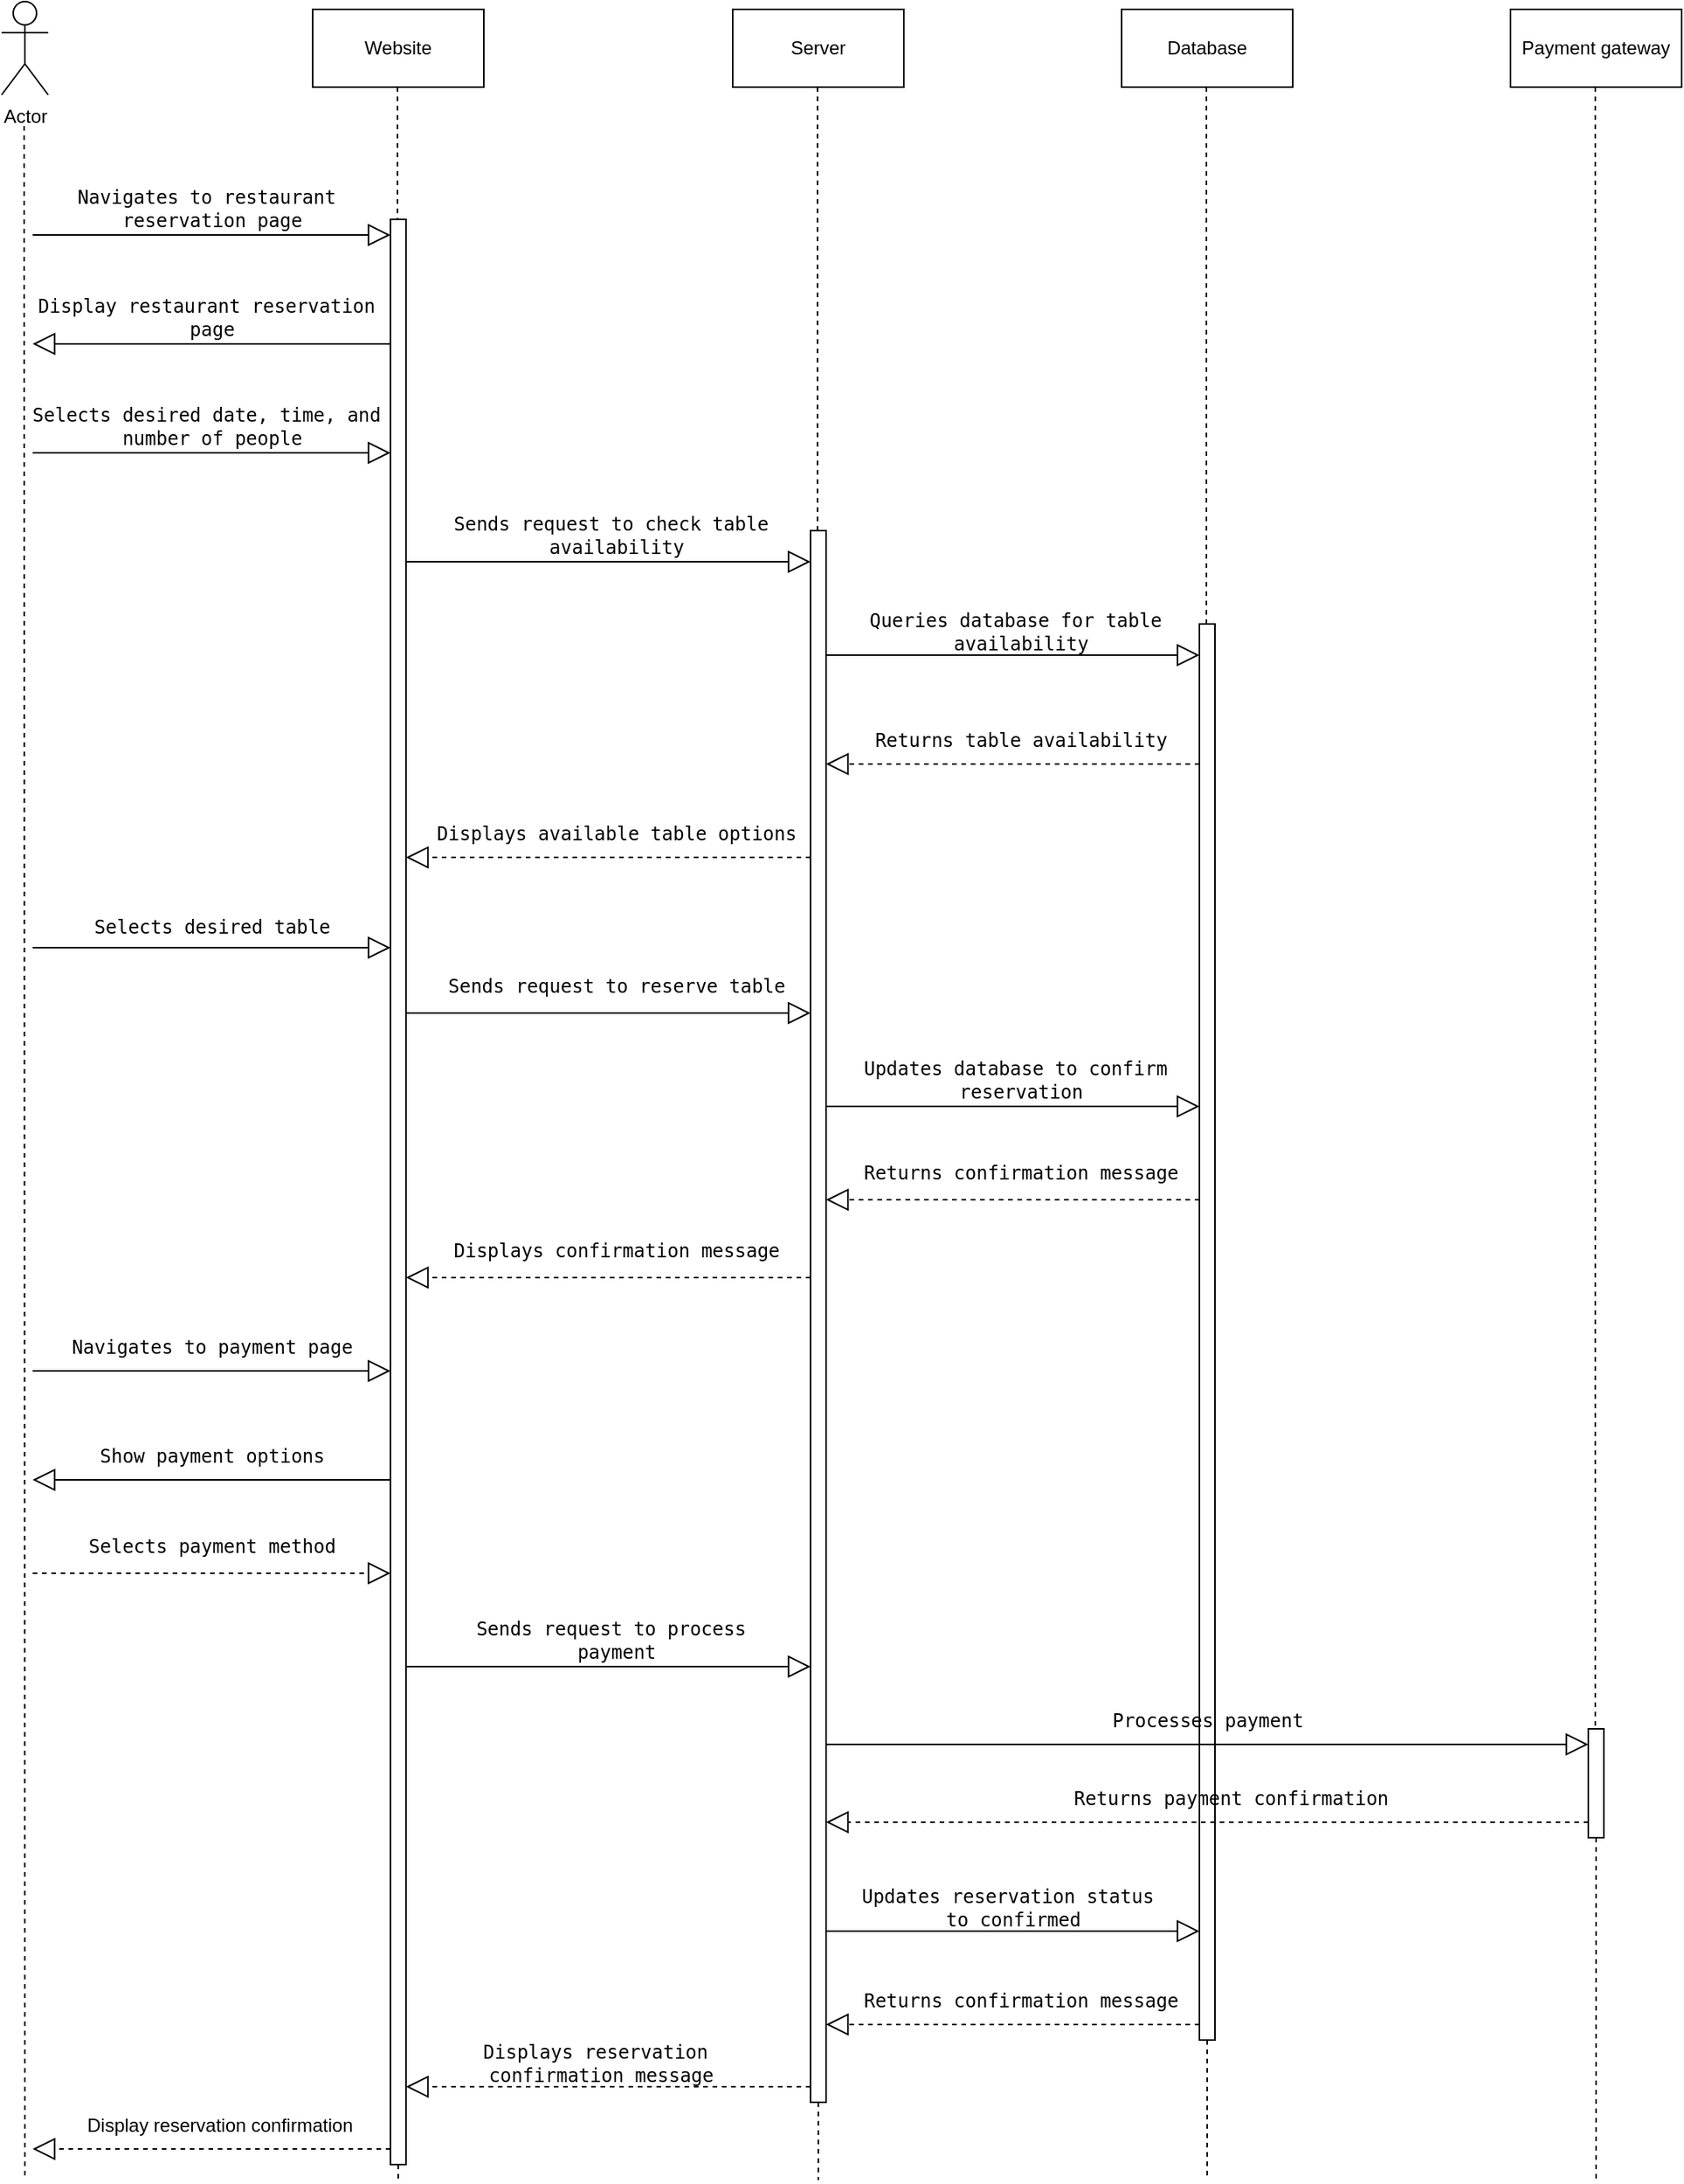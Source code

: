 <mxfile version="21.3.2" type="github">
  <diagram name="Page-1" id="-goPwTN756h73ukjILad">
    <mxGraphModel dx="954" dy="556" grid="1" gridSize="10" guides="1" tooltips="1" connect="1" arrows="1" fold="1" page="1" pageScale="1" pageWidth="1100" pageHeight="1700" math="0" shadow="0">
      <root>
        <mxCell id="0" />
        <mxCell id="1" parent="0" />
        <mxCell id="dRdP0X9jwfSAjt9PnGBZ-1" value="Actor" style="shape=umlActor;verticalLabelPosition=bottom;verticalAlign=top;html=1;outlineConnect=0;" parent="1" vertex="1">
          <mxGeometry x="90" y="40" width="30" height="60" as="geometry" />
        </mxCell>
        <mxCell id="dRdP0X9jwfSAjt9PnGBZ-2" value="Server" style="html=1;whiteSpace=wrap;" parent="1" vertex="1">
          <mxGeometry x="560" y="45" width="110" height="50" as="geometry" />
        </mxCell>
        <mxCell id="dRdP0X9jwfSAjt9PnGBZ-3" value="Website" style="html=1;whiteSpace=wrap;" parent="1" vertex="1">
          <mxGeometry x="290" y="45" width="110" height="50" as="geometry" />
        </mxCell>
        <mxCell id="dRdP0X9jwfSAjt9PnGBZ-4" value="" style="endArrow=none;dashed=1;endFill=0;endSize=12;html=1;rounded=0;" parent="1" edge="1">
          <mxGeometry width="160" relative="1" as="geometry">
            <mxPoint x="104.5" y="120" as="sourcePoint" />
            <mxPoint x="105" y="1440" as="targetPoint" />
          </mxGeometry>
        </mxCell>
        <mxCell id="dRdP0X9jwfSAjt9PnGBZ-5" value="" style="endArrow=none;dashed=1;endFill=0;endSize=12;html=1;rounded=0;" parent="1" source="dRdP0X9jwfSAjt9PnGBZ-55" edge="1">
          <mxGeometry width="160" relative="1" as="geometry">
            <mxPoint x="344.5" y="95" as="sourcePoint" />
            <mxPoint x="345" y="1440" as="targetPoint" />
          </mxGeometry>
        </mxCell>
        <mxCell id="dRdP0X9jwfSAjt9PnGBZ-7" value="" style="endArrow=none;dashed=1;endFill=0;endSize=12;html=1;rounded=0;" parent="1" source="dRdP0X9jwfSAjt9PnGBZ-57" edge="1">
          <mxGeometry width="160" relative="1" as="geometry">
            <mxPoint x="614.5" y="95" as="sourcePoint" />
            <mxPoint x="615" y="1440" as="targetPoint" />
          </mxGeometry>
        </mxCell>
        <mxCell id="dRdP0X9jwfSAjt9PnGBZ-8" value="Database" style="html=1;whiteSpace=wrap;" parent="1" vertex="1">
          <mxGeometry x="810" y="45" width="110" height="50" as="geometry" />
        </mxCell>
        <mxCell id="dRdP0X9jwfSAjt9PnGBZ-9" value="Payment gateway" style="html=1;whiteSpace=wrap;" parent="1" vertex="1">
          <mxGeometry x="1060" y="45" width="110" height="50" as="geometry" />
        </mxCell>
        <mxCell id="dRdP0X9jwfSAjt9PnGBZ-10" value="" style="endArrow=none;dashed=1;endFill=0;endSize=12;html=1;rounded=0;" parent="1" source="dRdP0X9jwfSAjt9PnGBZ-59" edge="1">
          <mxGeometry width="160" relative="1" as="geometry">
            <mxPoint x="864.5" y="95" as="sourcePoint" />
            <mxPoint x="865" y="1440" as="targetPoint" />
          </mxGeometry>
        </mxCell>
        <mxCell id="dRdP0X9jwfSAjt9PnGBZ-11" value="" style="endArrow=none;dashed=1;endFill=0;endSize=12;html=1;rounded=0;" parent="1" source="dRdP0X9jwfSAjt9PnGBZ-61" edge="1">
          <mxGeometry width="160" relative="1" as="geometry">
            <mxPoint x="1114.5" y="95" as="sourcePoint" />
            <mxPoint x="1115" y="1440" as="targetPoint" />
          </mxGeometry>
        </mxCell>
        <mxCell id="dRdP0X9jwfSAjt9PnGBZ-12" value="&lt;pre&gt;&lt;code class=&quot;!whitespace-pre hljs language-rust&quot;&gt;Navigates to restaurant &lt;br&gt;reservation page&lt;/code&gt;&lt;/pre&gt;" style="text;html=1;align=center;verticalAlign=middle;resizable=0;points=[];autosize=1;strokeColor=none;fillColor=none;" parent="1" vertex="1">
          <mxGeometry x="130" y="138" width="190" height="70" as="geometry" />
        </mxCell>
        <mxCell id="dRdP0X9jwfSAjt9PnGBZ-13" value="&lt;pre&gt;&lt;code class=&quot;!whitespace-pre hljs language-rust&quot;&gt;Display restaurant reservation &lt;br&gt;page&lt;/code&gt;&lt;/pre&gt;" style="text;html=1;align=center;verticalAlign=middle;resizable=0;points=[];autosize=1;strokeColor=none;fillColor=none;" parent="1" vertex="1">
          <mxGeometry x="105" y="208" width="240" height="70" as="geometry" />
        </mxCell>
        <mxCell id="dRdP0X9jwfSAjt9PnGBZ-14" value="&lt;pre&gt;&lt;code class=&quot;!whitespace-pre hljs language-rust&quot;&gt;Selects desired date, time, and &lt;br&gt;number of people&lt;/code&gt;&lt;/pre&gt;" style="text;html=1;align=center;verticalAlign=middle;resizable=0;points=[];autosize=1;strokeColor=none;fillColor=none;" parent="1" vertex="1">
          <mxGeometry x="100" y="278" width="250" height="70" as="geometry" />
        </mxCell>
        <mxCell id="dRdP0X9jwfSAjt9PnGBZ-15" value="&lt;pre&gt;&lt;code class=&quot;!whitespace-pre hljs language-rust&quot;&gt;Sends request to check table &lt;br&gt;availability&lt;/code&gt;&lt;/pre&gt;" style="text;html=1;align=center;verticalAlign=middle;resizable=0;points=[];autosize=1;strokeColor=none;fillColor=none;" parent="1" vertex="1">
          <mxGeometry x="370" y="348" width="230" height="70" as="geometry" />
        </mxCell>
        <mxCell id="dRdP0X9jwfSAjt9PnGBZ-16" value="&lt;pre&gt;&lt;code class=&quot;!whitespace-pre hljs language-rust&quot;&gt;Queries database for &lt;span class=&quot;hljs-title class_&quot;&gt;table&lt;/span&gt; &lt;br&gt;availability&lt;/code&gt;&lt;/pre&gt;" style="text;html=1;align=center;verticalAlign=middle;resizable=0;points=[];autosize=1;strokeColor=none;fillColor=none;" parent="1" vertex="1">
          <mxGeometry x="640" y="410" width="210" height="70" as="geometry" />
        </mxCell>
        <mxCell id="dRdP0X9jwfSAjt9PnGBZ-17" value="&lt;pre&gt;&lt;code class=&quot;!whitespace-pre hljs language-rust&quot;&gt;Returns table availability&lt;/code&gt;&lt;/pre&gt;" style="text;html=1;align=center;verticalAlign=middle;resizable=0;points=[];autosize=1;strokeColor=none;fillColor=none;" parent="1" vertex="1">
          <mxGeometry x="640" y="490" width="210" height="50" as="geometry" />
        </mxCell>
        <mxCell id="dRdP0X9jwfSAjt9PnGBZ-18" value="&lt;pre&gt;&lt;code class=&quot;!whitespace-pre hljs language-rust&quot;&gt;Displays available table options&lt;/code&gt;&lt;/pre&gt;" style="text;html=1;align=center;verticalAlign=middle;resizable=0;points=[];autosize=1;strokeColor=none;fillColor=none;" parent="1" vertex="1">
          <mxGeometry x="360" y="550" width="250" height="50" as="geometry" />
        </mxCell>
        <mxCell id="dRdP0X9jwfSAjt9PnGBZ-19" value="&lt;pre&gt;&lt;code class=&quot;!whitespace-pre hljs language-rust&quot;&gt;Selects desired table&lt;/code&gt;&lt;/pre&gt;" style="text;html=1;align=center;verticalAlign=middle;resizable=0;points=[];autosize=1;strokeColor=none;fillColor=none;" parent="1" vertex="1">
          <mxGeometry x="140" y="610" width="170" height="50" as="geometry" />
        </mxCell>
        <mxCell id="dRdP0X9jwfSAjt9PnGBZ-20" value="&lt;pre&gt;&lt;code class=&quot;!whitespace-pre hljs language-rust&quot;&gt;Sends request to reserve table&lt;/code&gt;&lt;/pre&gt;" style="text;html=1;align=center;verticalAlign=middle;resizable=0;points=[];autosize=1;strokeColor=none;fillColor=none;" parent="1" vertex="1">
          <mxGeometry x="370" y="648" width="230" height="50" as="geometry" />
        </mxCell>
        <mxCell id="dRdP0X9jwfSAjt9PnGBZ-21" value="&lt;pre&gt;&lt;code class=&quot;!whitespace-pre hljs language-rust&quot;&gt;Updates database to confirm &lt;br&gt;reservation&lt;/code&gt;&lt;/pre&gt;" style="text;html=1;align=center;verticalAlign=middle;resizable=0;points=[];autosize=1;strokeColor=none;fillColor=none;" parent="1" vertex="1">
          <mxGeometry x="635" y="698" width="220" height="70" as="geometry" />
        </mxCell>
        <mxCell id="dRdP0X9jwfSAjt9PnGBZ-22" value="&lt;pre&gt;&lt;code class=&quot;!whitespace-pre hljs language-rust&quot;&gt;Returns confirmation message&lt;/code&gt;&lt;/pre&gt;" style="text;html=1;align=center;verticalAlign=middle;resizable=0;points=[];autosize=1;strokeColor=none;fillColor=none;" parent="1" vertex="1">
          <mxGeometry x="635" y="768" width="220" height="50" as="geometry" />
        </mxCell>
        <mxCell id="dRdP0X9jwfSAjt9PnGBZ-23" value="&lt;pre&gt;&lt;code class=&quot;!whitespace-pre hljs language-rust&quot;&gt;Displays confirmation message&lt;/code&gt;&lt;/pre&gt;" style="text;html=1;align=center;verticalAlign=middle;resizable=0;points=[];autosize=1;strokeColor=none;fillColor=none;" parent="1" vertex="1">
          <mxGeometry x="370" y="818" width="230" height="50" as="geometry" />
        </mxCell>
        <mxCell id="dRdP0X9jwfSAjt9PnGBZ-24" value="&lt;pre&gt;&lt;code class=&quot;!whitespace-pre hljs language-rust&quot;&gt;Navigates to payment page&lt;/code&gt;&lt;/pre&gt;" style="text;html=1;align=center;verticalAlign=middle;resizable=0;points=[];autosize=1;strokeColor=none;fillColor=none;" parent="1" vertex="1">
          <mxGeometry x="125" y="880" width="200" height="50" as="geometry" />
        </mxCell>
        <mxCell id="dRdP0X9jwfSAjt9PnGBZ-25" value="&lt;pre&gt;&lt;code class=&quot;!whitespace-pre hljs language-rust&quot;&gt;Show payment options&lt;/code&gt;&lt;/pre&gt;" style="text;html=1;align=center;verticalAlign=middle;resizable=0;points=[];autosize=1;strokeColor=none;fillColor=none;" parent="1" vertex="1">
          <mxGeometry x="145" y="950" width="160" height="50" as="geometry" />
        </mxCell>
        <mxCell id="dRdP0X9jwfSAjt9PnGBZ-26" value="&lt;pre&gt;&lt;code class=&quot;!whitespace-pre hljs language-rust&quot;&gt;Selects payment method&lt;/code&gt;&lt;/pre&gt;" style="text;html=1;align=center;verticalAlign=middle;resizable=0;points=[];autosize=1;strokeColor=none;fillColor=none;" parent="1" vertex="1">
          <mxGeometry x="135" y="1008" width="180" height="50" as="geometry" />
        </mxCell>
        <mxCell id="dRdP0X9jwfSAjt9PnGBZ-27" value="&lt;pre&gt;&lt;code class=&quot;!whitespace-pre hljs language-rust&quot;&gt;Sends request to process &lt;br&gt;payment&lt;/code&gt;&lt;/pre&gt;" style="text;html=1;align=center;verticalAlign=middle;resizable=0;points=[];autosize=1;strokeColor=none;fillColor=none;" parent="1" vertex="1">
          <mxGeometry x="385" y="1058" width="200" height="70" as="geometry" />
        </mxCell>
        <mxCell id="dRdP0X9jwfSAjt9PnGBZ-30" value="&lt;pre&gt;&lt;code class=&quot;!whitespace-pre hljs language-rust&quot;&gt;Updates reservation status &lt;br&gt;to confirmed&lt;/code&gt;&lt;/pre&gt;" style="text;html=1;align=center;verticalAlign=middle;resizable=0;points=[];autosize=1;strokeColor=none;fillColor=none;" parent="1" vertex="1">
          <mxGeometry x="635" y="1230" width="210" height="70" as="geometry" />
        </mxCell>
        <mxCell id="dRdP0X9jwfSAjt9PnGBZ-31" value="&lt;pre&gt;&lt;code class=&quot;!whitespace-pre hljs language-rust&quot;&gt;Returns confirmation message&lt;/code&gt;&lt;/pre&gt;" style="text;html=1;align=center;verticalAlign=middle;resizable=0;points=[];autosize=1;strokeColor=none;fillColor=none;" parent="1" vertex="1">
          <mxGeometry x="635" y="1300" width="220" height="50" as="geometry" />
        </mxCell>
        <mxCell id="dRdP0X9jwfSAjt9PnGBZ-32" value="&lt;pre&gt;&lt;code class=&quot;!whitespace-pre hljs language-rust&quot;&gt;Displays reservation &lt;br&gt;confirmation message&lt;/code&gt;&lt;/pre&gt;" style="text;html=1;align=center;verticalAlign=middle;resizable=0;points=[];autosize=1;strokeColor=none;fillColor=none;" parent="1" vertex="1">
          <mxGeometry x="390" y="1330" width="170" height="70" as="geometry" />
        </mxCell>
        <mxCell id="dRdP0X9jwfSAjt9PnGBZ-33" value="" style="endArrow=block;endFill=0;endSize=12;html=1;rounded=0;" parent="1" edge="1">
          <mxGeometry width="160" relative="1" as="geometry">
            <mxPoint x="110" y="190" as="sourcePoint" />
            <mxPoint x="340" y="190" as="targetPoint" />
          </mxGeometry>
        </mxCell>
        <mxCell id="dRdP0X9jwfSAjt9PnGBZ-34" value="" style="endArrow=block;endFill=0;endSize=12;html=1;rounded=0;" parent="1" edge="1">
          <mxGeometry width="160" relative="1" as="geometry">
            <mxPoint x="340" y="260" as="sourcePoint" />
            <mxPoint x="110" y="260" as="targetPoint" />
          </mxGeometry>
        </mxCell>
        <mxCell id="dRdP0X9jwfSAjt9PnGBZ-35" value="" style="endArrow=block;endFill=0;endSize=12;html=1;rounded=0;" parent="1" edge="1">
          <mxGeometry width="160" relative="1" as="geometry">
            <mxPoint x="110" y="330" as="sourcePoint" />
            <mxPoint x="340" y="330" as="targetPoint" />
          </mxGeometry>
        </mxCell>
        <mxCell id="dRdP0X9jwfSAjt9PnGBZ-36" value="" style="endArrow=block;endFill=0;endSize=12;html=1;rounded=0;" parent="1" edge="1">
          <mxGeometry width="160" relative="1" as="geometry">
            <mxPoint x="110" y="648" as="sourcePoint" />
            <mxPoint x="340" y="648" as="targetPoint" />
          </mxGeometry>
        </mxCell>
        <mxCell id="dRdP0X9jwfSAjt9PnGBZ-37" value="" style="endArrow=block;endFill=0;endSize=12;html=1;rounded=0;" parent="1" edge="1">
          <mxGeometry width="160" relative="1" as="geometry">
            <mxPoint x="110" y="920" as="sourcePoint" />
            <mxPoint x="340" y="920" as="targetPoint" />
          </mxGeometry>
        </mxCell>
        <mxCell id="dRdP0X9jwfSAjt9PnGBZ-38" value="" style="endArrow=block;endFill=0;endSize=12;html=1;rounded=0;" parent="1" edge="1">
          <mxGeometry width="160" relative="1" as="geometry">
            <mxPoint x="340" y="990" as="sourcePoint" />
            <mxPoint x="110" y="990" as="targetPoint" />
          </mxGeometry>
        </mxCell>
        <mxCell id="dRdP0X9jwfSAjt9PnGBZ-39" value="" style="endArrow=block;endFill=0;endSize=12;html=1;rounded=0;dashed=1;" parent="1" edge="1">
          <mxGeometry width="160" relative="1" as="geometry">
            <mxPoint x="110" y="1050" as="sourcePoint" />
            <mxPoint x="340" y="1050" as="targetPoint" />
          </mxGeometry>
        </mxCell>
        <mxCell id="dRdP0X9jwfSAjt9PnGBZ-40" value="" style="endArrow=block;endFill=0;endSize=12;html=1;rounded=0;" parent="1" edge="1">
          <mxGeometry width="160" relative="1" as="geometry">
            <mxPoint x="350" y="400" as="sourcePoint" />
            <mxPoint x="610" y="400" as="targetPoint" />
          </mxGeometry>
        </mxCell>
        <mxCell id="dRdP0X9jwfSAjt9PnGBZ-41" value="" style="endArrow=block;endFill=0;endSize=12;html=1;rounded=0;dashed=1;" parent="1" edge="1">
          <mxGeometry width="160" relative="1" as="geometry">
            <mxPoint x="610" y="590" as="sourcePoint" />
            <mxPoint x="350" y="590" as="targetPoint" />
          </mxGeometry>
        </mxCell>
        <mxCell id="dRdP0X9jwfSAjt9PnGBZ-42" value="" style="endArrow=block;endFill=0;endSize=12;html=1;rounded=0;" parent="1" edge="1">
          <mxGeometry width="160" relative="1" as="geometry">
            <mxPoint x="350" y="690" as="sourcePoint" />
            <mxPoint x="610" y="690" as="targetPoint" />
          </mxGeometry>
        </mxCell>
        <mxCell id="dRdP0X9jwfSAjt9PnGBZ-43" value="" style="endArrow=block;endFill=0;endSize=12;html=1;rounded=0;dashed=1;" parent="1" edge="1">
          <mxGeometry width="160" relative="1" as="geometry">
            <mxPoint x="610" y="860" as="sourcePoint" />
            <mxPoint x="350" y="860" as="targetPoint" />
          </mxGeometry>
        </mxCell>
        <mxCell id="dRdP0X9jwfSAjt9PnGBZ-44" value="" style="endArrow=block;endFill=0;endSize=12;html=1;rounded=0;" parent="1" edge="1">
          <mxGeometry width="160" relative="1" as="geometry">
            <mxPoint x="350" y="1110" as="sourcePoint" />
            <mxPoint x="610" y="1110" as="targetPoint" />
          </mxGeometry>
        </mxCell>
        <mxCell id="dRdP0X9jwfSAjt9PnGBZ-45" value="" style="endArrow=block;endFill=0;endSize=12;html=1;rounded=0;dashed=1;" parent="1" edge="1">
          <mxGeometry width="160" relative="1" as="geometry">
            <mxPoint x="610" y="1380" as="sourcePoint" />
            <mxPoint x="350" y="1380" as="targetPoint" />
          </mxGeometry>
        </mxCell>
        <mxCell id="dRdP0X9jwfSAjt9PnGBZ-46" value="" style="endArrow=block;endFill=0;endSize=12;html=1;rounded=0;" parent="1" edge="1">
          <mxGeometry width="160" relative="1" as="geometry">
            <mxPoint x="620" y="460" as="sourcePoint" />
            <mxPoint x="860" y="460" as="targetPoint" />
          </mxGeometry>
        </mxCell>
        <mxCell id="dRdP0X9jwfSAjt9PnGBZ-47" value="" style="endArrow=block;endFill=0;endSize=12;html=1;rounded=0;dashed=1;" parent="1" edge="1">
          <mxGeometry width="160" relative="1" as="geometry">
            <mxPoint x="860" y="530" as="sourcePoint" />
            <mxPoint x="620" y="530" as="targetPoint" />
          </mxGeometry>
        </mxCell>
        <mxCell id="dRdP0X9jwfSAjt9PnGBZ-48" value="" style="endArrow=block;endFill=0;endSize=12;html=1;rounded=0;dashed=1;" parent="1" edge="1">
          <mxGeometry width="160" relative="1" as="geometry">
            <mxPoint x="860" y="810" as="sourcePoint" />
            <mxPoint x="620" y="810" as="targetPoint" />
          </mxGeometry>
        </mxCell>
        <mxCell id="dRdP0X9jwfSAjt9PnGBZ-49" value="" style="endArrow=block;endFill=0;endSize=12;html=1;rounded=0;" parent="1" edge="1">
          <mxGeometry width="160" relative="1" as="geometry">
            <mxPoint x="620" y="750" as="sourcePoint" />
            <mxPoint x="860" y="750" as="targetPoint" />
          </mxGeometry>
        </mxCell>
        <mxCell id="dRdP0X9jwfSAjt9PnGBZ-52" value="" style="endArrow=block;endFill=0;endSize=12;html=1;rounded=0;" parent="1" edge="1">
          <mxGeometry width="160" relative="1" as="geometry">
            <mxPoint x="620" y="1280" as="sourcePoint" />
            <mxPoint x="860" y="1280" as="targetPoint" />
          </mxGeometry>
        </mxCell>
        <mxCell id="dRdP0X9jwfSAjt9PnGBZ-53" value="" style="endArrow=block;endFill=0;endSize=12;html=1;rounded=0;dashed=1;" parent="1" edge="1">
          <mxGeometry width="160" relative="1" as="geometry">
            <mxPoint x="860" y="1340" as="sourcePoint" />
            <mxPoint x="620" y="1340" as="targetPoint" />
          </mxGeometry>
        </mxCell>
        <mxCell id="dRdP0X9jwfSAjt9PnGBZ-56" value="" style="endArrow=none;dashed=1;endFill=0;endSize=12;html=1;rounded=0;" parent="1" target="dRdP0X9jwfSAjt9PnGBZ-55" edge="1">
          <mxGeometry width="160" relative="1" as="geometry">
            <mxPoint x="344.5" y="95" as="sourcePoint" />
            <mxPoint x="345" y="1440" as="targetPoint" />
          </mxGeometry>
        </mxCell>
        <mxCell id="dRdP0X9jwfSAjt9PnGBZ-55" value="" style="html=1;points=[];perimeter=orthogonalPerimeter;outlineConnect=0;targetShapes=umlLifeline;portConstraint=eastwest;newEdgeStyle={&quot;edgeStyle&quot;:&quot;elbowEdgeStyle&quot;,&quot;elbow&quot;:&quot;vertical&quot;,&quot;curved&quot;:0,&quot;rounded&quot;:0};" parent="1" vertex="1">
          <mxGeometry x="340" y="180" width="10" height="1250" as="geometry" />
        </mxCell>
        <mxCell id="dRdP0X9jwfSAjt9PnGBZ-58" value="" style="endArrow=none;dashed=1;endFill=0;endSize=12;html=1;rounded=0;" parent="1" target="dRdP0X9jwfSAjt9PnGBZ-57" edge="1">
          <mxGeometry width="160" relative="1" as="geometry">
            <mxPoint x="614.5" y="95" as="sourcePoint" />
            <mxPoint x="615" y="1440" as="targetPoint" />
          </mxGeometry>
        </mxCell>
        <mxCell id="dRdP0X9jwfSAjt9PnGBZ-57" value="" style="html=1;points=[];perimeter=orthogonalPerimeter;outlineConnect=0;targetShapes=umlLifeline;portConstraint=eastwest;newEdgeStyle={&quot;edgeStyle&quot;:&quot;elbowEdgeStyle&quot;,&quot;elbow&quot;:&quot;vertical&quot;,&quot;curved&quot;:0,&quot;rounded&quot;:0};" parent="1" vertex="1">
          <mxGeometry x="610" y="380" width="10" height="1010" as="geometry" />
        </mxCell>
        <mxCell id="dRdP0X9jwfSAjt9PnGBZ-60" value="" style="endArrow=none;dashed=1;endFill=0;endSize=12;html=1;rounded=0;" parent="1" target="dRdP0X9jwfSAjt9PnGBZ-59" edge="1">
          <mxGeometry width="160" relative="1" as="geometry">
            <mxPoint x="864.5" y="95" as="sourcePoint" />
            <mxPoint x="865" y="1440" as="targetPoint" />
          </mxGeometry>
        </mxCell>
        <mxCell id="dRdP0X9jwfSAjt9PnGBZ-59" value="" style="html=1;points=[];perimeter=orthogonalPerimeter;outlineConnect=0;targetShapes=umlLifeline;portConstraint=eastwest;newEdgeStyle={&quot;edgeStyle&quot;:&quot;elbowEdgeStyle&quot;,&quot;elbow&quot;:&quot;vertical&quot;,&quot;curved&quot;:0,&quot;rounded&quot;:0};" parent="1" vertex="1">
          <mxGeometry x="860" y="440" width="10" height="910" as="geometry" />
        </mxCell>
        <mxCell id="dRdP0X9jwfSAjt9PnGBZ-62" value="" style="endArrow=none;dashed=1;endFill=0;endSize=12;html=1;rounded=0;" parent="1" target="dRdP0X9jwfSAjt9PnGBZ-61" edge="1">
          <mxGeometry width="160" relative="1" as="geometry">
            <mxPoint x="1114.5" y="95" as="sourcePoint" />
            <mxPoint x="1115" y="1440" as="targetPoint" />
          </mxGeometry>
        </mxCell>
        <mxCell id="dRdP0X9jwfSAjt9PnGBZ-61" value="" style="html=1;points=[];perimeter=orthogonalPerimeter;outlineConnect=0;targetShapes=umlLifeline;portConstraint=eastwest;newEdgeStyle={&quot;edgeStyle&quot;:&quot;elbowEdgeStyle&quot;,&quot;elbow&quot;:&quot;vertical&quot;,&quot;curved&quot;:0,&quot;rounded&quot;:0};" parent="1" vertex="1">
          <mxGeometry x="1110" y="1150" width="10" height="70" as="geometry" />
        </mxCell>
        <mxCell id="dRdP0X9jwfSAjt9PnGBZ-28" value="&lt;pre&gt;&lt;code class=&quot;!whitespace-pre hljs language-rust&quot;&gt;Processes payment&lt;/code&gt;&lt;/pre&gt;" style="text;html=1;align=center;verticalAlign=middle;resizable=0;points=[];autosize=1;strokeColor=none;fillColor=none;" parent="1" vertex="1">
          <mxGeometry x="795" y="1120" width="140" height="50" as="geometry" />
        </mxCell>
        <mxCell id="dRdP0X9jwfSAjt9PnGBZ-29" value="&lt;pre&gt;&lt;code class=&quot;!whitespace-pre hljs language-rust&quot;&gt;Returns payment confirmation&lt;/code&gt;&lt;/pre&gt;" style="text;html=1;align=center;verticalAlign=middle;resizable=0;points=[];autosize=1;strokeColor=none;fillColor=none;" parent="1" vertex="1">
          <mxGeometry x="770" y="1170" width="220" height="50" as="geometry" />
        </mxCell>
        <mxCell id="dRdP0X9jwfSAjt9PnGBZ-50" value="" style="endArrow=block;endFill=0;endSize=12;html=1;rounded=0;" parent="1" edge="1">
          <mxGeometry width="160" relative="1" as="geometry">
            <mxPoint x="620" y="1160" as="sourcePoint" />
            <mxPoint x="1110" y="1160" as="targetPoint" />
          </mxGeometry>
        </mxCell>
        <mxCell id="dRdP0X9jwfSAjt9PnGBZ-51" value="" style="endArrow=block;endFill=0;endSize=12;html=1;rounded=0;dashed=1;" parent="1" edge="1">
          <mxGeometry width="160" relative="1" as="geometry">
            <mxPoint x="1110" y="1210" as="sourcePoint" />
            <mxPoint x="620" y="1210" as="targetPoint" />
          </mxGeometry>
        </mxCell>
        <mxCell id="ZotnymQsFG4RFN_4pAnN-1" value="" style="endArrow=block;endFill=0;endSize=12;html=1;rounded=0;dashed=1;" edge="1" parent="1">
          <mxGeometry width="160" relative="1" as="geometry">
            <mxPoint x="340" y="1420" as="sourcePoint" />
            <mxPoint x="110" y="1420" as="targetPoint" />
          </mxGeometry>
        </mxCell>
        <mxCell id="ZotnymQsFG4RFN_4pAnN-2" value="Display reservation confirmation" style="text;html=1;align=center;verticalAlign=middle;resizable=0;points=[];autosize=1;strokeColor=none;fillColor=none;" vertex="1" parent="1">
          <mxGeometry x="130" y="1390" width="200" height="30" as="geometry" />
        </mxCell>
      </root>
    </mxGraphModel>
  </diagram>
</mxfile>
